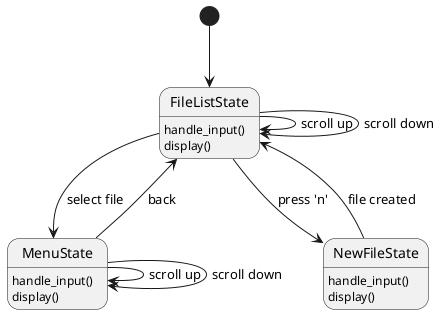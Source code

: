 @startuml

[*] --> FileListState
FileListState --> MenuState : select file
FileListState --> NewFileState : press 'n'
MenuState --> FileListState : back
NewFileState --> FileListState : file created

FileListState : handle_input()
FileListState : display()
MenuState : handle_input()
MenuState : display()
NewFileState : handle_input()
NewFileState : display()

FileListState --> FileListState : scroll up
FileListState --> FileListState : scroll down
MenuState --> MenuState : scroll up
MenuState --> MenuState : scroll down

@enduml
